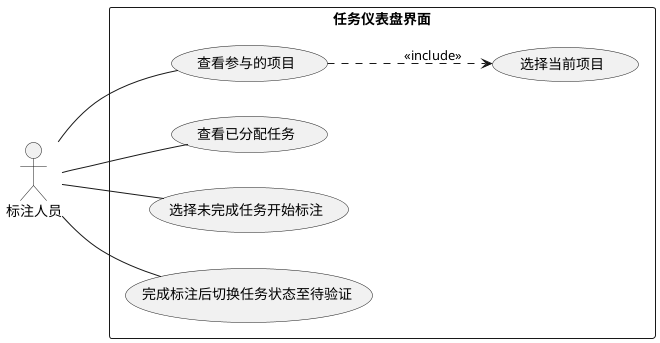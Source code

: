 @startuml

left to right direction

标注人员 as tagger

rectangle 任务仪表盘界面 {
    usecase (查看参与的项目) as view_projects
    usecase (选择当前项目) as choose_project
    view_projects ..> choose_project : <<include>>
    usecase (查看已分配任务) as view_assigned_task
    usecase (选择未完成任务开始标注) as choose_task
    usecase (完成标注后切换任务状态至待验证) as complete_task
}

tagger -- view_projects
tagger -- view_assigned_task
tagger -- choose_task
tagger -- complete_task

@enduml